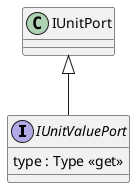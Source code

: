 @startuml
interface IUnitValuePort {
    type : Type <<get>>
}
IUnitPort <|-- IUnitValuePort
@enduml
